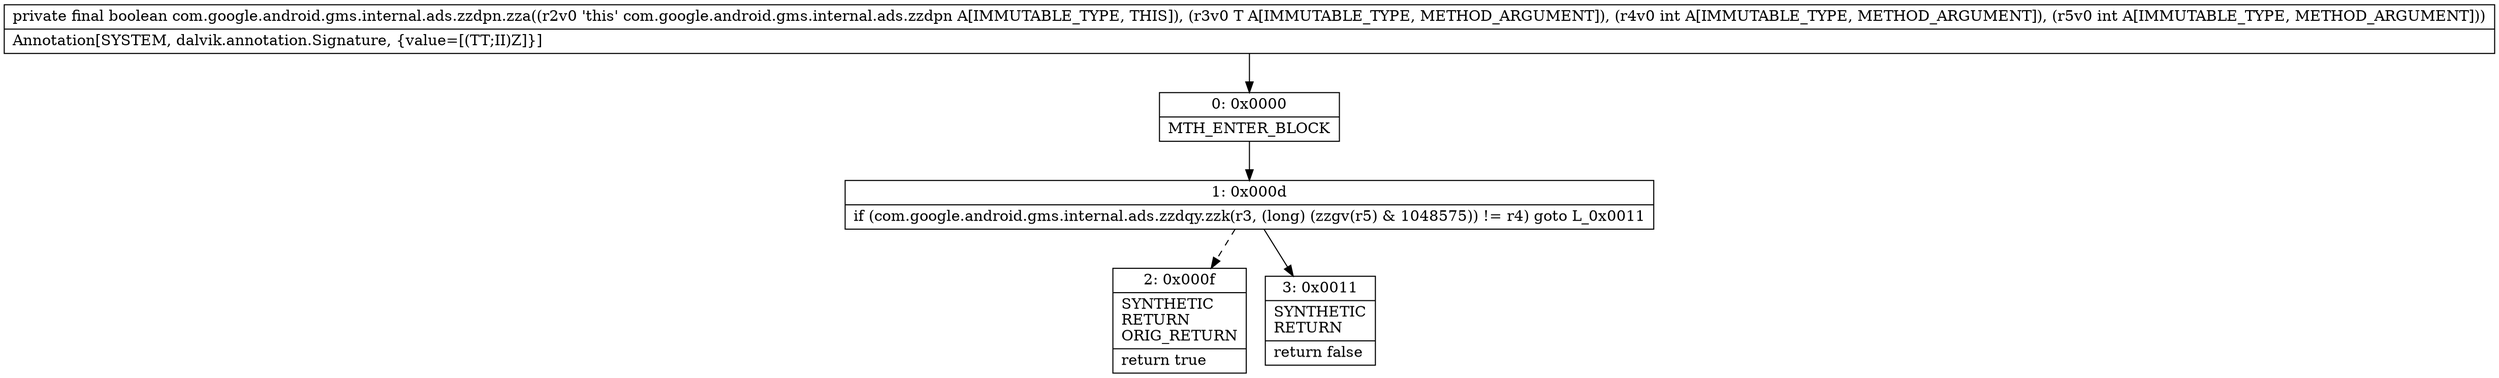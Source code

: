 digraph "CFG forcom.google.android.gms.internal.ads.zzdpn.zza(Ljava\/lang\/Object;II)Z" {
Node_0 [shape=record,label="{0\:\ 0x0000|MTH_ENTER_BLOCK\l}"];
Node_1 [shape=record,label="{1\:\ 0x000d|if (com.google.android.gms.internal.ads.zzdqy.zzk(r3, (long) (zzgv(r5) & 1048575)) != r4) goto L_0x0011\l}"];
Node_2 [shape=record,label="{2\:\ 0x000f|SYNTHETIC\lRETURN\lORIG_RETURN\l|return true\l}"];
Node_3 [shape=record,label="{3\:\ 0x0011|SYNTHETIC\lRETURN\l|return false\l}"];
MethodNode[shape=record,label="{private final boolean com.google.android.gms.internal.ads.zzdpn.zza((r2v0 'this' com.google.android.gms.internal.ads.zzdpn A[IMMUTABLE_TYPE, THIS]), (r3v0 T A[IMMUTABLE_TYPE, METHOD_ARGUMENT]), (r4v0 int A[IMMUTABLE_TYPE, METHOD_ARGUMENT]), (r5v0 int A[IMMUTABLE_TYPE, METHOD_ARGUMENT]))  | Annotation[SYSTEM, dalvik.annotation.Signature, \{value=[(TT;II)Z]\}]\l}"];
MethodNode -> Node_0;
Node_0 -> Node_1;
Node_1 -> Node_2[style=dashed];
Node_1 -> Node_3;
}

